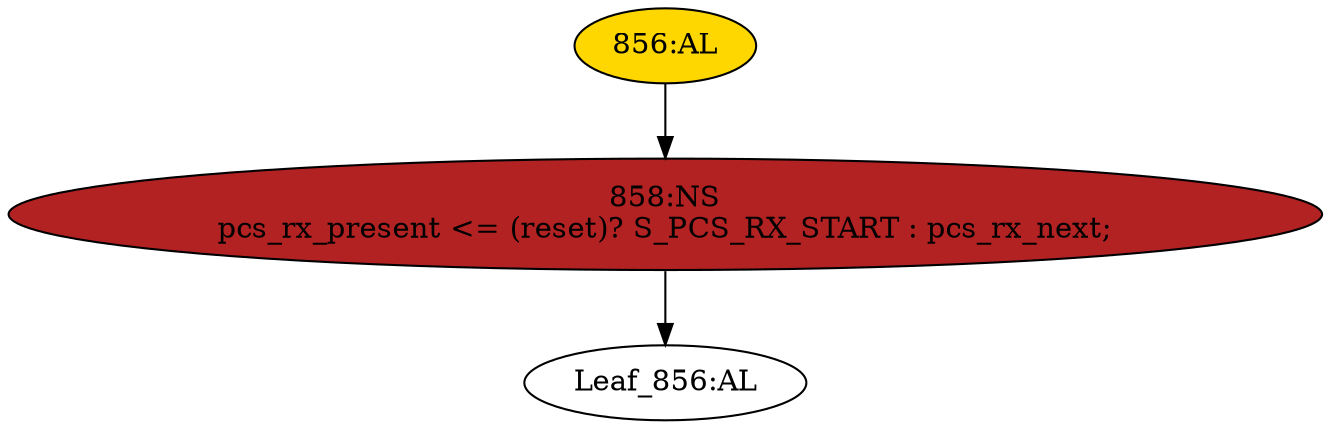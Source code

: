strict digraph "" {
	node [label="\N"];
	"856:AL"	 [ast="<pyverilog.vparser.ast.Always object at 0x7f702a667690>",
		clk_sens=True,
		fillcolor=gold,
		label="856:AL",
		sens="['ck', 'reset']",
		statements="[]",
		style=filled,
		typ=Always,
		use_var="['reset', 'pcs_rx_next', 'S_PCS_RX_START']"];
	"858:NS"	 [ast="<pyverilog.vparser.ast.NonblockingSubstitution object at 0x7f702a667410>",
		fillcolor=firebrick,
		label="858:NS
pcs_rx_present <= (reset)? S_PCS_RX_START : pcs_rx_next;",
		statements="[<pyverilog.vparser.ast.NonblockingSubstitution object at 0x7f702a667410>]",
		style=filled,
		typ=NonblockingSubstitution];
	"856:AL" -> "858:NS"	 [cond="[]",
		lineno=None];
	"Leaf_856:AL"	 [def_var="['pcs_rx_present']",
		label="Leaf_856:AL"];
	"858:NS" -> "Leaf_856:AL"	 [cond="[]",
		lineno=None];
}
